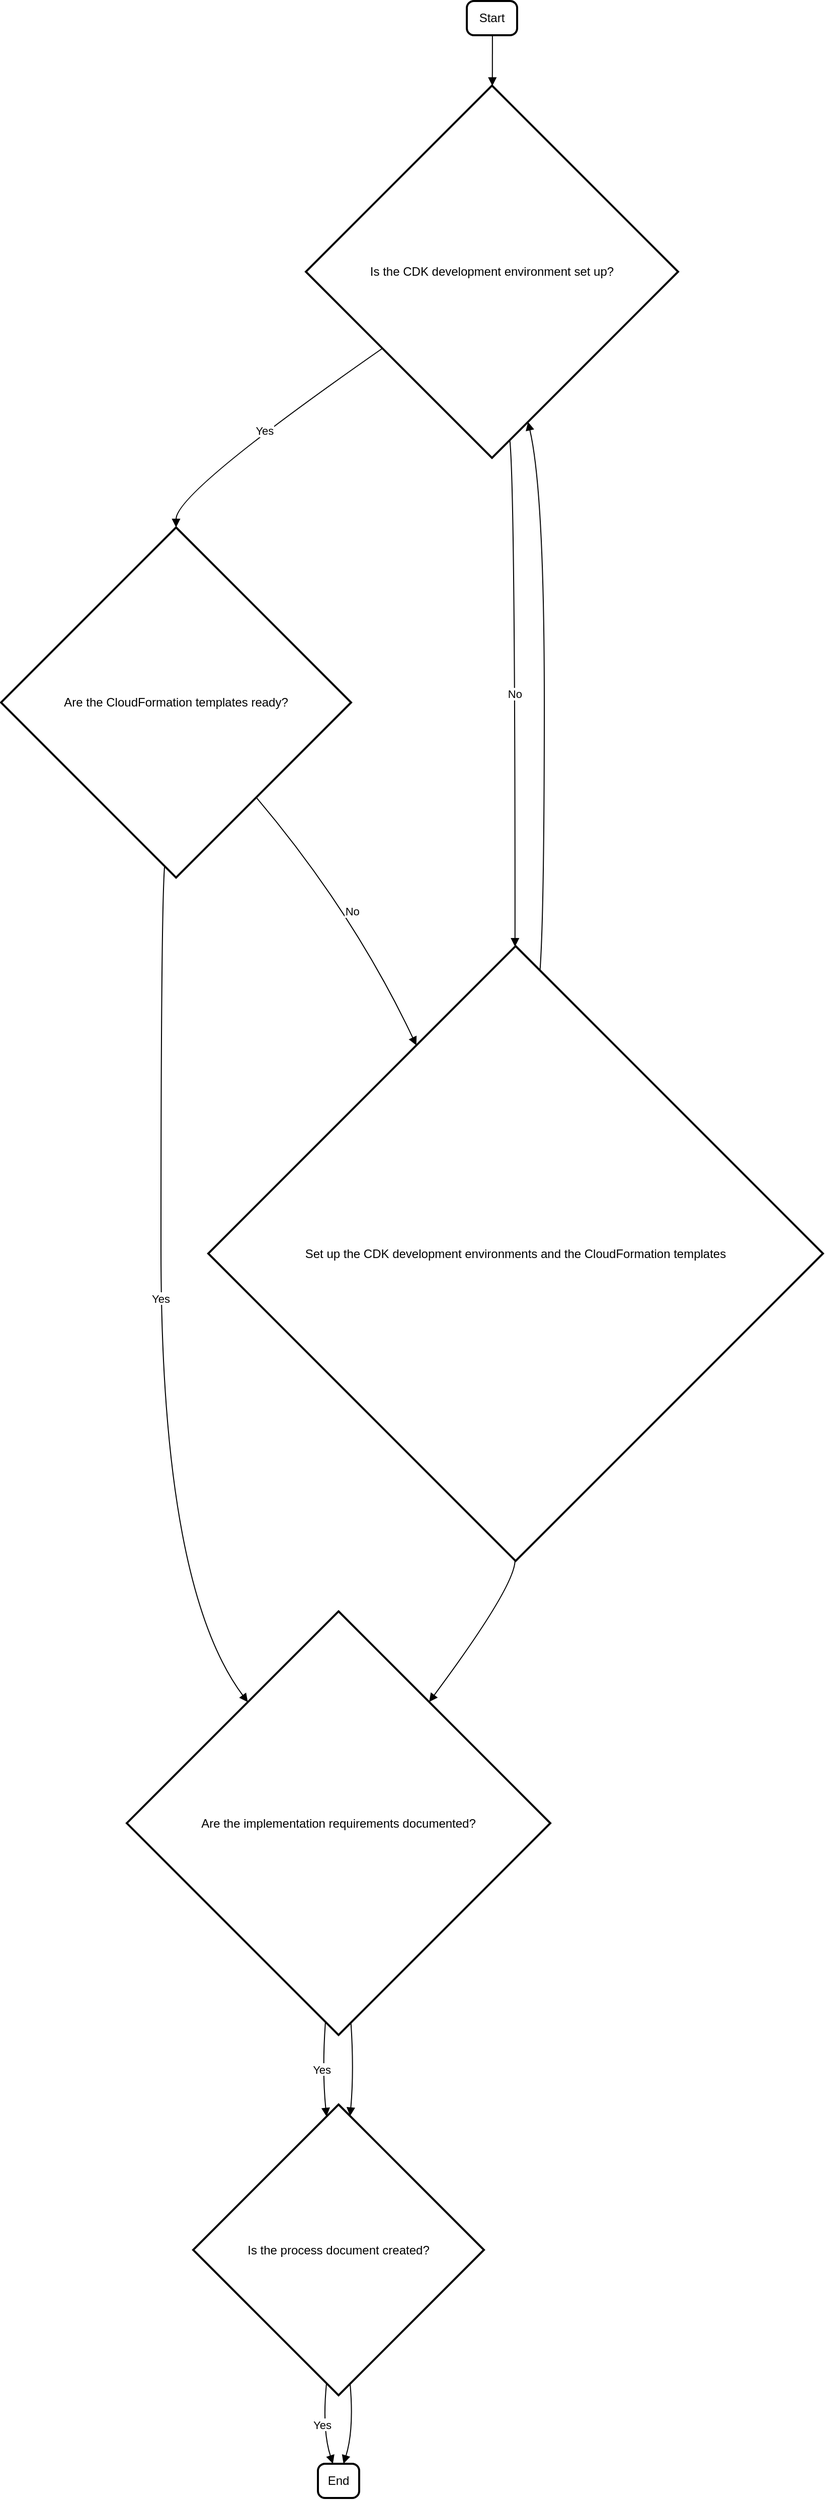 <mxfile version="21.6.8" type="github">
  <diagram name="Page-1" id="v7-0-rt_VjnH6j9GfSF8">
    <mxGraphModel>
      <root>
        <mxCell id="0" />
        <mxCell id="1" parent="0" />
        <mxCell id="2" value="Start" style="rounded=1;absoluteArcSize=1;arcSize=14;whiteSpace=wrap;strokeWidth=2;" vertex="1" parent="1">
          <mxGeometry x="463" width="50" height="34" as="geometry" />
        </mxCell>
        <mxCell id="3" value="Is the CDK development environment set up?" style="rhombus;strokeWidth=2;whiteSpace=wrap;" vertex="1" parent="1">
          <mxGeometry x="303" y="84" width="370" height="370" as="geometry" />
        </mxCell>
        <mxCell id="4" value="Are the CloudFormation templates ready?" style="rhombus;strokeWidth=2;whiteSpace=wrap;" vertex="1" parent="1">
          <mxGeometry y="523" width="348" height="348" as="geometry" />
        </mxCell>
        <mxCell id="5" value="Are the implementation requirements documented?" style="rhombus;strokeWidth=2;whiteSpace=wrap;" vertex="1" parent="1">
          <mxGeometry x="125" y="1600" width="421" height="421" as="geometry" />
        </mxCell>
        <mxCell id="6" value="Is the process document created?" style="rhombus;strokeWidth=2;whiteSpace=wrap;" vertex="1" parent="1">
          <mxGeometry x="191" y="2090" width="289" height="289" as="geometry" />
        </mxCell>
        <mxCell id="7" value="End" style="rounded=1;absoluteArcSize=1;arcSize=14;whiteSpace=wrap;strokeWidth=2;" vertex="1" parent="1">
          <mxGeometry x="315" y="2447" width="41" height="34" as="geometry" />
        </mxCell>
        <mxCell id="8" value="Set up the CDK development environments and the CloudFormation templates" style="rhombus;strokeWidth=2;whiteSpace=wrap;" vertex="1" parent="1">
          <mxGeometry x="206" y="939" width="611" height="611" as="geometry" />
        </mxCell>
        <mxCell id="9" value="" style="curved=1;startArrow=none;endArrow=block;exitX=0.509;exitY=0.994;entryX=0.501;entryY=-0.001;" edge="1" parent="1" source="2" target="3">
          <mxGeometry relative="1" as="geometry">
            <Array as="points" />
          </mxGeometry>
        </mxCell>
        <mxCell id="10" value="Yes" style="curved=1;startArrow=none;endArrow=block;exitX=0.001;exitY=0.849;entryX=0.5;entryY=-0.001;" edge="1" parent="1" source="3" target="4">
          <mxGeometry relative="1" as="geometry">
            <Array as="points">
              <mxPoint x="174" y="488" />
            </Array>
          </mxGeometry>
        </mxCell>
        <mxCell id="11" value="Yes" style="curved=1;startArrow=none;endArrow=block;exitX=0.465;exitY=0.999;entryX=0.126;entryY=0.001;" edge="1" parent="1" source="4" target="5">
          <mxGeometry relative="1" as="geometry">
            <Array as="points">
              <mxPoint x="159" y="905" />
              <mxPoint x="159" y="1575" />
            </Array>
          </mxGeometry>
        </mxCell>
        <mxCell id="12" value="Yes" style="curved=1;startArrow=none;endArrow=block;exitX=0.467;exitY=1.0;entryX=0.455;entryY=-0.0;" edge="1" parent="1" source="5" target="6">
          <mxGeometry relative="1" as="geometry">
            <Array as="points">
              <mxPoint x="319" y="2056" />
            </Array>
          </mxGeometry>
        </mxCell>
        <mxCell id="13" value="Yes" style="curved=1;startArrow=none;endArrow=block;exitX=0.455;exitY=0.998;entryX=0.366;entryY=0.008;" edge="1" parent="1" source="6" target="7">
          <mxGeometry relative="1" as="geometry">
            <Array as="points">
              <mxPoint x="319" y="2413" />
            </Array>
          </mxGeometry>
        </mxCell>
        <mxCell id="14" value="No" style="curved=1;startArrow=none;endArrow=block;exitX=0.922;exitY=0.999;entryX=0.262;entryY=0.001;" edge="1" parent="1" source="4" target="8">
          <mxGeometry relative="1" as="geometry">
            <Array as="points">
              <mxPoint x="350" y="905" />
            </Array>
          </mxGeometry>
        </mxCell>
        <mxCell id="15" value="" style="curved=1;startArrow=none;endArrow=block;exitX=0.499;exitY=1.001;entryX=0.873;entryY=0.001;" edge="1" parent="1" source="8" target="5">
          <mxGeometry relative="1" as="geometry">
            <Array as="points">
              <mxPoint x="511" y="1575" />
            </Array>
          </mxGeometry>
        </mxCell>
        <mxCell id="16" value="" style="curved=1;startArrow=none;endArrow=block;exitX=0.531;exitY=1.0;entryX=0.543;entryY=-0.0;" edge="1" parent="1" source="5" target="6">
          <mxGeometry relative="1" as="geometry">
            <Array as="points">
              <mxPoint x="351" y="2056" />
            </Array>
          </mxGeometry>
        </mxCell>
        <mxCell id="17" value="" style="curved=1;startArrow=none;endArrow=block;exitX=0.543;exitY=0.998;entryX=0.618;entryY=0.008;" edge="1" parent="1" source="6" target="7">
          <mxGeometry relative="1" as="geometry">
            <Array as="points">
              <mxPoint x="351" y="2413" />
            </Array>
          </mxGeometry>
        </mxCell>
        <mxCell id="18" value="No" style="curved=1;startArrow=none;endArrow=block;exitX=0.553;exitY=1.0;entryX=0.499;entryY=0.001;" edge="1" parent="1" source="3" target="8">
          <mxGeometry relative="1" as="geometry">
            <Array as="points">
              <mxPoint x="511" y="488" />
            </Array>
          </mxGeometry>
        </mxCell>
        <mxCell id="19" value="" style="curved=1;startArrow=none;endArrow=block;exitX=0.543;exitY=0.001;entryX=0.62;entryY=1.0;" edge="1" parent="1" source="8" target="3">
          <mxGeometry relative="1" as="geometry">
            <Array as="points">
              <mxPoint x="540" y="905" />
              <mxPoint x="540" y="488" />
            </Array>
          </mxGeometry>
        </mxCell>
      </root>
    </mxGraphModel>
  </diagram>
</mxfile>

